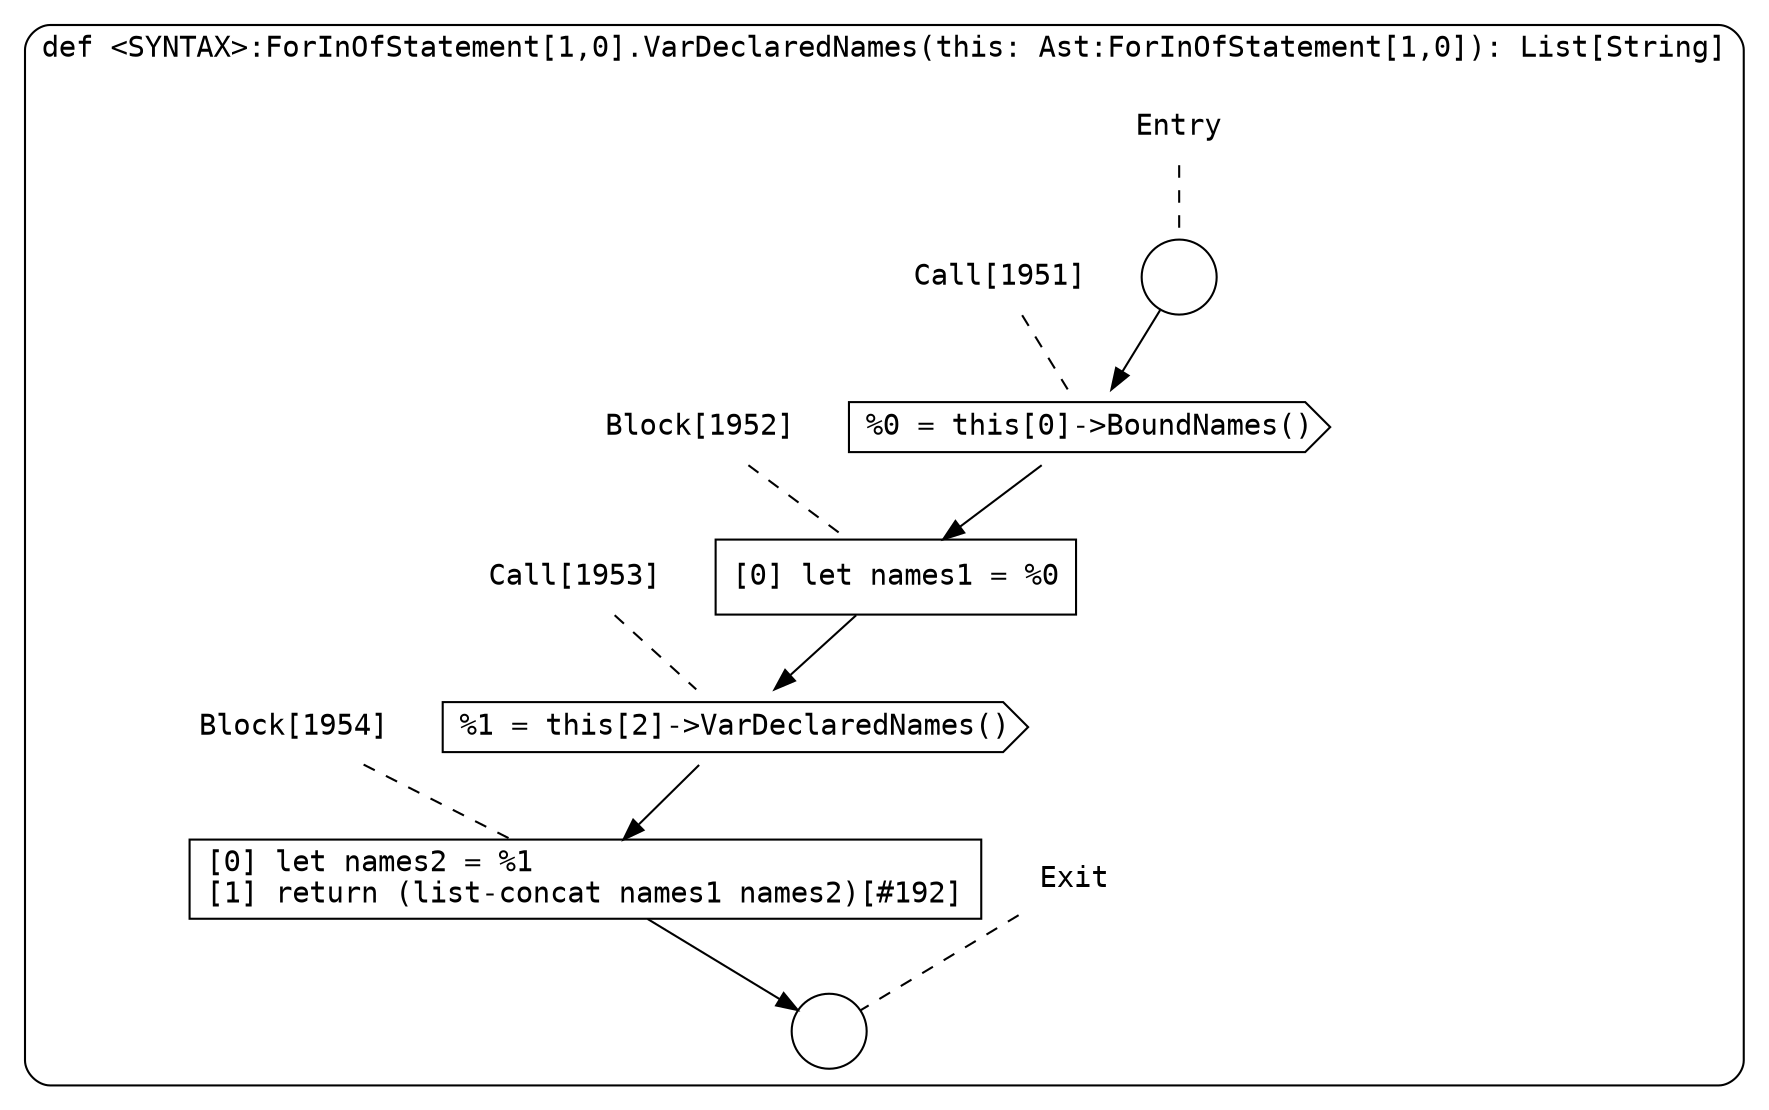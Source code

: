 digraph {
  graph [fontname = "Consolas"]
  node [fontname = "Consolas"]
  edge [fontname = "Consolas"]
  subgraph cluster356 {
    label = "def <SYNTAX>:ForInOfStatement[1,0].VarDeclaredNames(this: Ast:ForInOfStatement[1,0]): List[String]"
    style = rounded
    cluster356_entry_name [shape=none, label=<<font color="black">Entry</font>>]
    cluster356_entry_name -> cluster356_entry [arrowhead=none, color="black", style=dashed]
    cluster356_entry [shape=circle label=" " color="black" fillcolor="white" style=filled]
    cluster356_entry -> node1951 [color="black"]
    cluster356_exit_name [shape=none, label=<<font color="black">Exit</font>>]
    cluster356_exit_name -> cluster356_exit [arrowhead=none, color="black", style=dashed]
    cluster356_exit [shape=circle label=" " color="black" fillcolor="white" style=filled]
    node1951_name [shape=none, label=<<font color="black">Call[1951]</font>>]
    node1951_name -> node1951 [arrowhead=none, color="black", style=dashed]
    node1951 [shape=cds, label=<<font color="black">%0 = this[0]-&gt;BoundNames()</font>> color="black" fillcolor="white", style=filled]
    node1951 -> node1952 [color="black"]
    node1952_name [shape=none, label=<<font color="black">Block[1952]</font>>]
    node1952_name -> node1952 [arrowhead=none, color="black", style=dashed]
    node1952 [shape=box, label=<<font color="black">[0] let names1 = %0<BR ALIGN="LEFT"/></font>> color="black" fillcolor="white", style=filled]
    node1952 -> node1953 [color="black"]
    node1953_name [shape=none, label=<<font color="black">Call[1953]</font>>]
    node1953_name -> node1953 [arrowhead=none, color="black", style=dashed]
    node1953 [shape=cds, label=<<font color="black">%1 = this[2]-&gt;VarDeclaredNames()</font>> color="black" fillcolor="white", style=filled]
    node1953 -> node1954 [color="black"]
    node1954_name [shape=none, label=<<font color="black">Block[1954]</font>>]
    node1954_name -> node1954 [arrowhead=none, color="black", style=dashed]
    node1954 [shape=box, label=<<font color="black">[0] let names2 = %1<BR ALIGN="LEFT"/>[1] return (list-concat names1 names2)[#192]<BR ALIGN="LEFT"/></font>> color="black" fillcolor="white", style=filled]
    node1954 -> cluster356_exit [color="black"]
  }
}